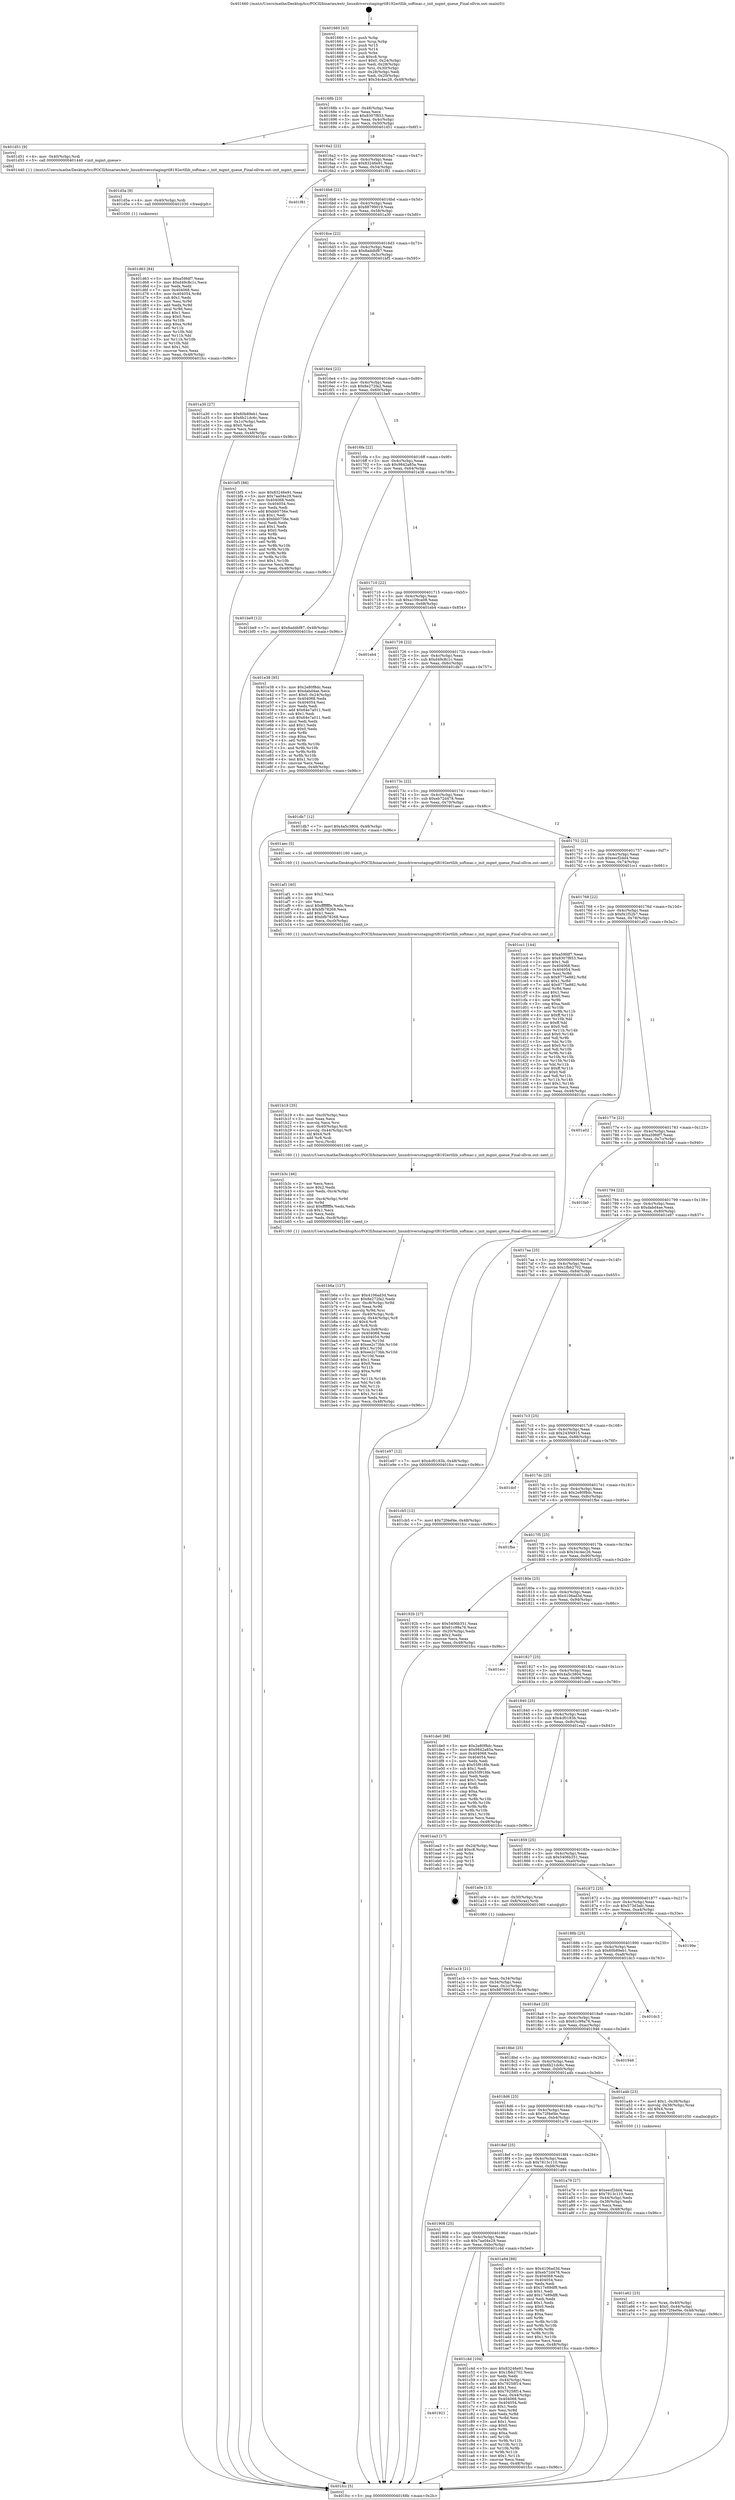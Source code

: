 digraph "0x401660" {
  label = "0x401660 (/mnt/c/Users/mathe/Desktop/tcc/POCII/binaries/extr_linuxdriversstagingrtl8192ertllib_softmac.c_init_mgmt_queue_Final-ollvm.out::main(0))"
  labelloc = "t"
  node[shape=record]

  Entry [label="",width=0.3,height=0.3,shape=circle,fillcolor=black,style=filled]
  "0x40168b" [label="{
     0x40168b [23]\l
     | [instrs]\l
     &nbsp;&nbsp;0x40168b \<+3\>: mov -0x48(%rbp),%eax\l
     &nbsp;&nbsp;0x40168e \<+2\>: mov %eax,%ecx\l
     &nbsp;&nbsp;0x401690 \<+6\>: sub $0x8307f853,%ecx\l
     &nbsp;&nbsp;0x401696 \<+3\>: mov %eax,-0x4c(%rbp)\l
     &nbsp;&nbsp;0x401699 \<+3\>: mov %ecx,-0x50(%rbp)\l
     &nbsp;&nbsp;0x40169c \<+6\>: je 0000000000401d51 \<main+0x6f1\>\l
  }"]
  "0x401d51" [label="{
     0x401d51 [9]\l
     | [instrs]\l
     &nbsp;&nbsp;0x401d51 \<+4\>: mov -0x40(%rbp),%rdi\l
     &nbsp;&nbsp;0x401d55 \<+5\>: call 0000000000401440 \<init_mgmt_queue\>\l
     | [calls]\l
     &nbsp;&nbsp;0x401440 \{1\} (/mnt/c/Users/mathe/Desktop/tcc/POCII/binaries/extr_linuxdriversstagingrtl8192ertllib_softmac.c_init_mgmt_queue_Final-ollvm.out::init_mgmt_queue)\l
  }"]
  "0x4016a2" [label="{
     0x4016a2 [22]\l
     | [instrs]\l
     &nbsp;&nbsp;0x4016a2 \<+5\>: jmp 00000000004016a7 \<main+0x47\>\l
     &nbsp;&nbsp;0x4016a7 \<+3\>: mov -0x4c(%rbp),%eax\l
     &nbsp;&nbsp;0x4016aa \<+5\>: sub $0x83246e91,%eax\l
     &nbsp;&nbsp;0x4016af \<+3\>: mov %eax,-0x54(%rbp)\l
     &nbsp;&nbsp;0x4016b2 \<+6\>: je 0000000000401f81 \<main+0x921\>\l
  }"]
  Exit [label="",width=0.3,height=0.3,shape=circle,fillcolor=black,style=filled,peripheries=2]
  "0x401f81" [label="{
     0x401f81\l
  }", style=dashed]
  "0x4016b8" [label="{
     0x4016b8 [22]\l
     | [instrs]\l
     &nbsp;&nbsp;0x4016b8 \<+5\>: jmp 00000000004016bd \<main+0x5d\>\l
     &nbsp;&nbsp;0x4016bd \<+3\>: mov -0x4c(%rbp),%eax\l
     &nbsp;&nbsp;0x4016c0 \<+5\>: sub $0x88799019,%eax\l
     &nbsp;&nbsp;0x4016c5 \<+3\>: mov %eax,-0x58(%rbp)\l
     &nbsp;&nbsp;0x4016c8 \<+6\>: je 0000000000401a30 \<main+0x3d0\>\l
  }"]
  "0x401d63" [label="{
     0x401d63 [84]\l
     | [instrs]\l
     &nbsp;&nbsp;0x401d63 \<+5\>: mov $0xa59fdf7,%eax\l
     &nbsp;&nbsp;0x401d68 \<+5\>: mov $0xd49c8c1c,%ecx\l
     &nbsp;&nbsp;0x401d6d \<+2\>: xor %edx,%edx\l
     &nbsp;&nbsp;0x401d6f \<+7\>: mov 0x404068,%esi\l
     &nbsp;&nbsp;0x401d76 \<+8\>: mov 0x404054,%r8d\l
     &nbsp;&nbsp;0x401d7e \<+3\>: sub $0x1,%edx\l
     &nbsp;&nbsp;0x401d81 \<+3\>: mov %esi,%r9d\l
     &nbsp;&nbsp;0x401d84 \<+3\>: add %edx,%r9d\l
     &nbsp;&nbsp;0x401d87 \<+4\>: imul %r9d,%esi\l
     &nbsp;&nbsp;0x401d8b \<+3\>: and $0x1,%esi\l
     &nbsp;&nbsp;0x401d8e \<+3\>: cmp $0x0,%esi\l
     &nbsp;&nbsp;0x401d91 \<+4\>: sete %r10b\l
     &nbsp;&nbsp;0x401d95 \<+4\>: cmp $0xa,%r8d\l
     &nbsp;&nbsp;0x401d99 \<+4\>: setl %r11b\l
     &nbsp;&nbsp;0x401d9d \<+3\>: mov %r10b,%bl\l
     &nbsp;&nbsp;0x401da0 \<+3\>: and %r11b,%bl\l
     &nbsp;&nbsp;0x401da3 \<+3\>: xor %r11b,%r10b\l
     &nbsp;&nbsp;0x401da6 \<+3\>: or %r10b,%bl\l
     &nbsp;&nbsp;0x401da9 \<+3\>: test $0x1,%bl\l
     &nbsp;&nbsp;0x401dac \<+3\>: cmovne %ecx,%eax\l
     &nbsp;&nbsp;0x401daf \<+3\>: mov %eax,-0x48(%rbp)\l
     &nbsp;&nbsp;0x401db2 \<+5\>: jmp 0000000000401fcc \<main+0x96c\>\l
  }"]
  "0x401a30" [label="{
     0x401a30 [27]\l
     | [instrs]\l
     &nbsp;&nbsp;0x401a30 \<+5\>: mov $0x60b89eb1,%eax\l
     &nbsp;&nbsp;0x401a35 \<+5\>: mov $0x6b21dc6c,%ecx\l
     &nbsp;&nbsp;0x401a3a \<+3\>: mov -0x1c(%rbp),%edx\l
     &nbsp;&nbsp;0x401a3d \<+3\>: cmp $0x0,%edx\l
     &nbsp;&nbsp;0x401a40 \<+3\>: cmove %ecx,%eax\l
     &nbsp;&nbsp;0x401a43 \<+3\>: mov %eax,-0x48(%rbp)\l
     &nbsp;&nbsp;0x401a46 \<+5\>: jmp 0000000000401fcc \<main+0x96c\>\l
  }"]
  "0x4016ce" [label="{
     0x4016ce [22]\l
     | [instrs]\l
     &nbsp;&nbsp;0x4016ce \<+5\>: jmp 00000000004016d3 \<main+0x73\>\l
     &nbsp;&nbsp;0x4016d3 \<+3\>: mov -0x4c(%rbp),%eax\l
     &nbsp;&nbsp;0x4016d6 \<+5\>: sub $0x8addbf87,%eax\l
     &nbsp;&nbsp;0x4016db \<+3\>: mov %eax,-0x5c(%rbp)\l
     &nbsp;&nbsp;0x4016de \<+6\>: je 0000000000401bf5 \<main+0x595\>\l
  }"]
  "0x401d5a" [label="{
     0x401d5a [9]\l
     | [instrs]\l
     &nbsp;&nbsp;0x401d5a \<+4\>: mov -0x40(%rbp),%rdi\l
     &nbsp;&nbsp;0x401d5e \<+5\>: call 0000000000401030 \<free@plt\>\l
     | [calls]\l
     &nbsp;&nbsp;0x401030 \{1\} (unknown)\l
  }"]
  "0x401bf5" [label="{
     0x401bf5 [88]\l
     | [instrs]\l
     &nbsp;&nbsp;0x401bf5 \<+5\>: mov $0x83246e91,%eax\l
     &nbsp;&nbsp;0x401bfa \<+5\>: mov $0x7aa04e29,%ecx\l
     &nbsp;&nbsp;0x401bff \<+7\>: mov 0x404068,%edx\l
     &nbsp;&nbsp;0x401c06 \<+7\>: mov 0x404054,%esi\l
     &nbsp;&nbsp;0x401c0d \<+2\>: mov %edx,%edi\l
     &nbsp;&nbsp;0x401c0f \<+6\>: add $0xbb0756e,%edi\l
     &nbsp;&nbsp;0x401c15 \<+3\>: sub $0x1,%edi\l
     &nbsp;&nbsp;0x401c18 \<+6\>: sub $0xbb0756e,%edi\l
     &nbsp;&nbsp;0x401c1e \<+3\>: imul %edi,%edx\l
     &nbsp;&nbsp;0x401c21 \<+3\>: and $0x1,%edx\l
     &nbsp;&nbsp;0x401c24 \<+3\>: cmp $0x0,%edx\l
     &nbsp;&nbsp;0x401c27 \<+4\>: sete %r8b\l
     &nbsp;&nbsp;0x401c2b \<+3\>: cmp $0xa,%esi\l
     &nbsp;&nbsp;0x401c2e \<+4\>: setl %r9b\l
     &nbsp;&nbsp;0x401c32 \<+3\>: mov %r8b,%r10b\l
     &nbsp;&nbsp;0x401c35 \<+3\>: and %r9b,%r10b\l
     &nbsp;&nbsp;0x401c38 \<+3\>: xor %r9b,%r8b\l
     &nbsp;&nbsp;0x401c3b \<+3\>: or %r8b,%r10b\l
     &nbsp;&nbsp;0x401c3e \<+4\>: test $0x1,%r10b\l
     &nbsp;&nbsp;0x401c42 \<+3\>: cmovne %ecx,%eax\l
     &nbsp;&nbsp;0x401c45 \<+3\>: mov %eax,-0x48(%rbp)\l
     &nbsp;&nbsp;0x401c48 \<+5\>: jmp 0000000000401fcc \<main+0x96c\>\l
  }"]
  "0x4016e4" [label="{
     0x4016e4 [22]\l
     | [instrs]\l
     &nbsp;&nbsp;0x4016e4 \<+5\>: jmp 00000000004016e9 \<main+0x89\>\l
     &nbsp;&nbsp;0x4016e9 \<+3\>: mov -0x4c(%rbp),%eax\l
     &nbsp;&nbsp;0x4016ec \<+5\>: sub $0x8e272fa2,%eax\l
     &nbsp;&nbsp;0x4016f1 \<+3\>: mov %eax,-0x60(%rbp)\l
     &nbsp;&nbsp;0x4016f4 \<+6\>: je 0000000000401be9 \<main+0x589\>\l
  }"]
  "0x401921" [label="{
     0x401921\l
  }", style=dashed]
  "0x401be9" [label="{
     0x401be9 [12]\l
     | [instrs]\l
     &nbsp;&nbsp;0x401be9 \<+7\>: movl $0x8addbf87,-0x48(%rbp)\l
     &nbsp;&nbsp;0x401bf0 \<+5\>: jmp 0000000000401fcc \<main+0x96c\>\l
  }"]
  "0x4016fa" [label="{
     0x4016fa [22]\l
     | [instrs]\l
     &nbsp;&nbsp;0x4016fa \<+5\>: jmp 00000000004016ff \<main+0x9f\>\l
     &nbsp;&nbsp;0x4016ff \<+3\>: mov -0x4c(%rbp),%eax\l
     &nbsp;&nbsp;0x401702 \<+5\>: sub $0x9842a85a,%eax\l
     &nbsp;&nbsp;0x401707 \<+3\>: mov %eax,-0x64(%rbp)\l
     &nbsp;&nbsp;0x40170a \<+6\>: je 0000000000401e38 \<main+0x7d8\>\l
  }"]
  "0x401c4d" [label="{
     0x401c4d [104]\l
     | [instrs]\l
     &nbsp;&nbsp;0x401c4d \<+5\>: mov $0x83246e91,%eax\l
     &nbsp;&nbsp;0x401c52 \<+5\>: mov $0x1fbb2702,%ecx\l
     &nbsp;&nbsp;0x401c57 \<+2\>: xor %edx,%edx\l
     &nbsp;&nbsp;0x401c59 \<+3\>: mov -0x44(%rbp),%esi\l
     &nbsp;&nbsp;0x401c5c \<+6\>: add $0x79258f14,%esi\l
     &nbsp;&nbsp;0x401c62 \<+3\>: add $0x1,%esi\l
     &nbsp;&nbsp;0x401c65 \<+6\>: sub $0x79258f14,%esi\l
     &nbsp;&nbsp;0x401c6b \<+3\>: mov %esi,-0x44(%rbp)\l
     &nbsp;&nbsp;0x401c6e \<+7\>: mov 0x404068,%esi\l
     &nbsp;&nbsp;0x401c75 \<+7\>: mov 0x404054,%edi\l
     &nbsp;&nbsp;0x401c7c \<+3\>: sub $0x1,%edx\l
     &nbsp;&nbsp;0x401c7f \<+3\>: mov %esi,%r8d\l
     &nbsp;&nbsp;0x401c82 \<+3\>: add %edx,%r8d\l
     &nbsp;&nbsp;0x401c85 \<+4\>: imul %r8d,%esi\l
     &nbsp;&nbsp;0x401c89 \<+3\>: and $0x1,%esi\l
     &nbsp;&nbsp;0x401c8c \<+3\>: cmp $0x0,%esi\l
     &nbsp;&nbsp;0x401c8f \<+4\>: sete %r9b\l
     &nbsp;&nbsp;0x401c93 \<+3\>: cmp $0xa,%edi\l
     &nbsp;&nbsp;0x401c96 \<+4\>: setl %r10b\l
     &nbsp;&nbsp;0x401c9a \<+3\>: mov %r9b,%r11b\l
     &nbsp;&nbsp;0x401c9d \<+3\>: and %r10b,%r11b\l
     &nbsp;&nbsp;0x401ca0 \<+3\>: xor %r10b,%r9b\l
     &nbsp;&nbsp;0x401ca3 \<+3\>: or %r9b,%r11b\l
     &nbsp;&nbsp;0x401ca6 \<+4\>: test $0x1,%r11b\l
     &nbsp;&nbsp;0x401caa \<+3\>: cmovne %ecx,%eax\l
     &nbsp;&nbsp;0x401cad \<+3\>: mov %eax,-0x48(%rbp)\l
     &nbsp;&nbsp;0x401cb0 \<+5\>: jmp 0000000000401fcc \<main+0x96c\>\l
  }"]
  "0x401e38" [label="{
     0x401e38 [95]\l
     | [instrs]\l
     &nbsp;&nbsp;0x401e38 \<+5\>: mov $0x2e80f8dc,%eax\l
     &nbsp;&nbsp;0x401e3d \<+5\>: mov $0xdabd4ae,%ecx\l
     &nbsp;&nbsp;0x401e42 \<+7\>: movl $0x0,-0x24(%rbp)\l
     &nbsp;&nbsp;0x401e49 \<+7\>: mov 0x404068,%edx\l
     &nbsp;&nbsp;0x401e50 \<+7\>: mov 0x404054,%esi\l
     &nbsp;&nbsp;0x401e57 \<+2\>: mov %edx,%edi\l
     &nbsp;&nbsp;0x401e59 \<+6\>: add $0x64e7a011,%edi\l
     &nbsp;&nbsp;0x401e5f \<+3\>: sub $0x1,%edi\l
     &nbsp;&nbsp;0x401e62 \<+6\>: sub $0x64e7a011,%edi\l
     &nbsp;&nbsp;0x401e68 \<+3\>: imul %edi,%edx\l
     &nbsp;&nbsp;0x401e6b \<+3\>: and $0x1,%edx\l
     &nbsp;&nbsp;0x401e6e \<+3\>: cmp $0x0,%edx\l
     &nbsp;&nbsp;0x401e71 \<+4\>: sete %r8b\l
     &nbsp;&nbsp;0x401e75 \<+3\>: cmp $0xa,%esi\l
     &nbsp;&nbsp;0x401e78 \<+4\>: setl %r9b\l
     &nbsp;&nbsp;0x401e7c \<+3\>: mov %r8b,%r10b\l
     &nbsp;&nbsp;0x401e7f \<+3\>: and %r9b,%r10b\l
     &nbsp;&nbsp;0x401e82 \<+3\>: xor %r9b,%r8b\l
     &nbsp;&nbsp;0x401e85 \<+3\>: or %r8b,%r10b\l
     &nbsp;&nbsp;0x401e88 \<+4\>: test $0x1,%r10b\l
     &nbsp;&nbsp;0x401e8c \<+3\>: cmovne %ecx,%eax\l
     &nbsp;&nbsp;0x401e8f \<+3\>: mov %eax,-0x48(%rbp)\l
     &nbsp;&nbsp;0x401e92 \<+5\>: jmp 0000000000401fcc \<main+0x96c\>\l
  }"]
  "0x401710" [label="{
     0x401710 [22]\l
     | [instrs]\l
     &nbsp;&nbsp;0x401710 \<+5\>: jmp 0000000000401715 \<main+0xb5\>\l
     &nbsp;&nbsp;0x401715 \<+3\>: mov -0x4c(%rbp),%eax\l
     &nbsp;&nbsp;0x401718 \<+5\>: sub $0xa109ca08,%eax\l
     &nbsp;&nbsp;0x40171d \<+3\>: mov %eax,-0x68(%rbp)\l
     &nbsp;&nbsp;0x401720 \<+6\>: je 0000000000401eb4 \<main+0x854\>\l
  }"]
  "0x401b6a" [label="{
     0x401b6a [127]\l
     | [instrs]\l
     &nbsp;&nbsp;0x401b6a \<+5\>: mov $0x4106ad3d,%ecx\l
     &nbsp;&nbsp;0x401b6f \<+5\>: mov $0x8e272fa2,%edx\l
     &nbsp;&nbsp;0x401b74 \<+7\>: mov -0xc8(%rbp),%r9d\l
     &nbsp;&nbsp;0x401b7b \<+4\>: imul %eax,%r9d\l
     &nbsp;&nbsp;0x401b7f \<+3\>: movslq %r9d,%rsi\l
     &nbsp;&nbsp;0x401b82 \<+4\>: mov -0x40(%rbp),%rdi\l
     &nbsp;&nbsp;0x401b86 \<+4\>: movslq -0x44(%rbp),%r8\l
     &nbsp;&nbsp;0x401b8a \<+4\>: shl $0x4,%r8\l
     &nbsp;&nbsp;0x401b8e \<+3\>: add %r8,%rdi\l
     &nbsp;&nbsp;0x401b91 \<+4\>: mov %rsi,0x8(%rdi)\l
     &nbsp;&nbsp;0x401b95 \<+7\>: mov 0x404068,%eax\l
     &nbsp;&nbsp;0x401b9c \<+8\>: mov 0x404054,%r9d\l
     &nbsp;&nbsp;0x401ba4 \<+3\>: mov %eax,%r10d\l
     &nbsp;&nbsp;0x401ba7 \<+7\>: add $0xee2c73bb,%r10d\l
     &nbsp;&nbsp;0x401bae \<+4\>: sub $0x1,%r10d\l
     &nbsp;&nbsp;0x401bb2 \<+7\>: sub $0xee2c73bb,%r10d\l
     &nbsp;&nbsp;0x401bb9 \<+4\>: imul %r10d,%eax\l
     &nbsp;&nbsp;0x401bbd \<+3\>: and $0x1,%eax\l
     &nbsp;&nbsp;0x401bc0 \<+3\>: cmp $0x0,%eax\l
     &nbsp;&nbsp;0x401bc3 \<+4\>: sete %r11b\l
     &nbsp;&nbsp;0x401bc7 \<+4\>: cmp $0xa,%r9d\l
     &nbsp;&nbsp;0x401bcb \<+3\>: setl %bl\l
     &nbsp;&nbsp;0x401bce \<+3\>: mov %r11b,%r14b\l
     &nbsp;&nbsp;0x401bd1 \<+3\>: and %bl,%r14b\l
     &nbsp;&nbsp;0x401bd4 \<+3\>: xor %bl,%r11b\l
     &nbsp;&nbsp;0x401bd7 \<+3\>: or %r11b,%r14b\l
     &nbsp;&nbsp;0x401bda \<+4\>: test $0x1,%r14b\l
     &nbsp;&nbsp;0x401bde \<+3\>: cmovne %edx,%ecx\l
     &nbsp;&nbsp;0x401be1 \<+3\>: mov %ecx,-0x48(%rbp)\l
     &nbsp;&nbsp;0x401be4 \<+5\>: jmp 0000000000401fcc \<main+0x96c\>\l
  }"]
  "0x401eb4" [label="{
     0x401eb4\l
  }", style=dashed]
  "0x401726" [label="{
     0x401726 [22]\l
     | [instrs]\l
     &nbsp;&nbsp;0x401726 \<+5\>: jmp 000000000040172b \<main+0xcb\>\l
     &nbsp;&nbsp;0x40172b \<+3\>: mov -0x4c(%rbp),%eax\l
     &nbsp;&nbsp;0x40172e \<+5\>: sub $0xd49c8c1c,%eax\l
     &nbsp;&nbsp;0x401733 \<+3\>: mov %eax,-0x6c(%rbp)\l
     &nbsp;&nbsp;0x401736 \<+6\>: je 0000000000401db7 \<main+0x757\>\l
  }"]
  "0x401b3c" [label="{
     0x401b3c [46]\l
     | [instrs]\l
     &nbsp;&nbsp;0x401b3c \<+2\>: xor %ecx,%ecx\l
     &nbsp;&nbsp;0x401b3e \<+5\>: mov $0x2,%edx\l
     &nbsp;&nbsp;0x401b43 \<+6\>: mov %edx,-0xc4(%rbp)\l
     &nbsp;&nbsp;0x401b49 \<+1\>: cltd\l
     &nbsp;&nbsp;0x401b4a \<+7\>: mov -0xc4(%rbp),%r9d\l
     &nbsp;&nbsp;0x401b51 \<+3\>: idiv %r9d\l
     &nbsp;&nbsp;0x401b54 \<+6\>: imul $0xfffffffe,%edx,%edx\l
     &nbsp;&nbsp;0x401b5a \<+3\>: sub $0x1,%ecx\l
     &nbsp;&nbsp;0x401b5d \<+2\>: sub %ecx,%edx\l
     &nbsp;&nbsp;0x401b5f \<+6\>: mov %edx,-0xc8(%rbp)\l
     &nbsp;&nbsp;0x401b65 \<+5\>: call 0000000000401160 \<next_i\>\l
     | [calls]\l
     &nbsp;&nbsp;0x401160 \{1\} (/mnt/c/Users/mathe/Desktop/tcc/POCII/binaries/extr_linuxdriversstagingrtl8192ertllib_softmac.c_init_mgmt_queue_Final-ollvm.out::next_i)\l
  }"]
  "0x401db7" [label="{
     0x401db7 [12]\l
     | [instrs]\l
     &nbsp;&nbsp;0x401db7 \<+7\>: movl $0x4a5c3804,-0x48(%rbp)\l
     &nbsp;&nbsp;0x401dbe \<+5\>: jmp 0000000000401fcc \<main+0x96c\>\l
  }"]
  "0x40173c" [label="{
     0x40173c [22]\l
     | [instrs]\l
     &nbsp;&nbsp;0x40173c \<+5\>: jmp 0000000000401741 \<main+0xe1\>\l
     &nbsp;&nbsp;0x401741 \<+3\>: mov -0x4c(%rbp),%eax\l
     &nbsp;&nbsp;0x401744 \<+5\>: sub $0xeb72d478,%eax\l
     &nbsp;&nbsp;0x401749 \<+3\>: mov %eax,-0x70(%rbp)\l
     &nbsp;&nbsp;0x40174c \<+6\>: je 0000000000401aec \<main+0x48c\>\l
  }"]
  "0x401b19" [label="{
     0x401b19 [35]\l
     | [instrs]\l
     &nbsp;&nbsp;0x401b19 \<+6\>: mov -0xc0(%rbp),%ecx\l
     &nbsp;&nbsp;0x401b1f \<+3\>: imul %eax,%ecx\l
     &nbsp;&nbsp;0x401b22 \<+3\>: movslq %ecx,%rsi\l
     &nbsp;&nbsp;0x401b25 \<+4\>: mov -0x40(%rbp),%rdi\l
     &nbsp;&nbsp;0x401b29 \<+4\>: movslq -0x44(%rbp),%r8\l
     &nbsp;&nbsp;0x401b2d \<+4\>: shl $0x4,%r8\l
     &nbsp;&nbsp;0x401b31 \<+3\>: add %r8,%rdi\l
     &nbsp;&nbsp;0x401b34 \<+3\>: mov %rsi,(%rdi)\l
     &nbsp;&nbsp;0x401b37 \<+5\>: call 0000000000401160 \<next_i\>\l
     | [calls]\l
     &nbsp;&nbsp;0x401160 \{1\} (/mnt/c/Users/mathe/Desktop/tcc/POCII/binaries/extr_linuxdriversstagingrtl8192ertllib_softmac.c_init_mgmt_queue_Final-ollvm.out::next_i)\l
  }"]
  "0x401aec" [label="{
     0x401aec [5]\l
     | [instrs]\l
     &nbsp;&nbsp;0x401aec \<+5\>: call 0000000000401160 \<next_i\>\l
     | [calls]\l
     &nbsp;&nbsp;0x401160 \{1\} (/mnt/c/Users/mathe/Desktop/tcc/POCII/binaries/extr_linuxdriversstagingrtl8192ertllib_softmac.c_init_mgmt_queue_Final-ollvm.out::next_i)\l
  }"]
  "0x401752" [label="{
     0x401752 [22]\l
     | [instrs]\l
     &nbsp;&nbsp;0x401752 \<+5\>: jmp 0000000000401757 \<main+0xf7\>\l
     &nbsp;&nbsp;0x401757 \<+3\>: mov -0x4c(%rbp),%eax\l
     &nbsp;&nbsp;0x40175a \<+5\>: sub $0xeecf2dd4,%eax\l
     &nbsp;&nbsp;0x40175f \<+3\>: mov %eax,-0x74(%rbp)\l
     &nbsp;&nbsp;0x401762 \<+6\>: je 0000000000401cc1 \<main+0x661\>\l
  }"]
  "0x401af1" [label="{
     0x401af1 [40]\l
     | [instrs]\l
     &nbsp;&nbsp;0x401af1 \<+5\>: mov $0x2,%ecx\l
     &nbsp;&nbsp;0x401af6 \<+1\>: cltd\l
     &nbsp;&nbsp;0x401af7 \<+2\>: idiv %ecx\l
     &nbsp;&nbsp;0x401af9 \<+6\>: imul $0xfffffffe,%edx,%ecx\l
     &nbsp;&nbsp;0x401aff \<+6\>: sub $0xbfb78268,%ecx\l
     &nbsp;&nbsp;0x401b05 \<+3\>: add $0x1,%ecx\l
     &nbsp;&nbsp;0x401b08 \<+6\>: add $0xbfb78268,%ecx\l
     &nbsp;&nbsp;0x401b0e \<+6\>: mov %ecx,-0xc0(%rbp)\l
     &nbsp;&nbsp;0x401b14 \<+5\>: call 0000000000401160 \<next_i\>\l
     | [calls]\l
     &nbsp;&nbsp;0x401160 \{1\} (/mnt/c/Users/mathe/Desktop/tcc/POCII/binaries/extr_linuxdriversstagingrtl8192ertllib_softmac.c_init_mgmt_queue_Final-ollvm.out::next_i)\l
  }"]
  "0x401cc1" [label="{
     0x401cc1 [144]\l
     | [instrs]\l
     &nbsp;&nbsp;0x401cc1 \<+5\>: mov $0xa59fdf7,%eax\l
     &nbsp;&nbsp;0x401cc6 \<+5\>: mov $0x8307f853,%ecx\l
     &nbsp;&nbsp;0x401ccb \<+2\>: mov $0x1,%dl\l
     &nbsp;&nbsp;0x401ccd \<+7\>: mov 0x404068,%esi\l
     &nbsp;&nbsp;0x401cd4 \<+7\>: mov 0x404054,%edi\l
     &nbsp;&nbsp;0x401cdb \<+3\>: mov %esi,%r8d\l
     &nbsp;&nbsp;0x401cde \<+7\>: sub $0x8775e882,%r8d\l
     &nbsp;&nbsp;0x401ce5 \<+4\>: sub $0x1,%r8d\l
     &nbsp;&nbsp;0x401ce9 \<+7\>: add $0x8775e882,%r8d\l
     &nbsp;&nbsp;0x401cf0 \<+4\>: imul %r8d,%esi\l
     &nbsp;&nbsp;0x401cf4 \<+3\>: and $0x1,%esi\l
     &nbsp;&nbsp;0x401cf7 \<+3\>: cmp $0x0,%esi\l
     &nbsp;&nbsp;0x401cfa \<+4\>: sete %r9b\l
     &nbsp;&nbsp;0x401cfe \<+3\>: cmp $0xa,%edi\l
     &nbsp;&nbsp;0x401d01 \<+4\>: setl %r10b\l
     &nbsp;&nbsp;0x401d05 \<+3\>: mov %r9b,%r11b\l
     &nbsp;&nbsp;0x401d08 \<+4\>: xor $0xff,%r11b\l
     &nbsp;&nbsp;0x401d0c \<+3\>: mov %r10b,%bl\l
     &nbsp;&nbsp;0x401d0f \<+3\>: xor $0xff,%bl\l
     &nbsp;&nbsp;0x401d12 \<+3\>: xor $0x0,%dl\l
     &nbsp;&nbsp;0x401d15 \<+3\>: mov %r11b,%r14b\l
     &nbsp;&nbsp;0x401d18 \<+4\>: and $0x0,%r14b\l
     &nbsp;&nbsp;0x401d1c \<+3\>: and %dl,%r9b\l
     &nbsp;&nbsp;0x401d1f \<+3\>: mov %bl,%r15b\l
     &nbsp;&nbsp;0x401d22 \<+4\>: and $0x0,%r15b\l
     &nbsp;&nbsp;0x401d26 \<+3\>: and %dl,%r10b\l
     &nbsp;&nbsp;0x401d29 \<+3\>: or %r9b,%r14b\l
     &nbsp;&nbsp;0x401d2c \<+3\>: or %r10b,%r15b\l
     &nbsp;&nbsp;0x401d2f \<+3\>: xor %r15b,%r14b\l
     &nbsp;&nbsp;0x401d32 \<+3\>: or %bl,%r11b\l
     &nbsp;&nbsp;0x401d35 \<+4\>: xor $0xff,%r11b\l
     &nbsp;&nbsp;0x401d39 \<+3\>: or $0x0,%dl\l
     &nbsp;&nbsp;0x401d3c \<+3\>: and %dl,%r11b\l
     &nbsp;&nbsp;0x401d3f \<+3\>: or %r11b,%r14b\l
     &nbsp;&nbsp;0x401d42 \<+4\>: test $0x1,%r14b\l
     &nbsp;&nbsp;0x401d46 \<+3\>: cmovne %ecx,%eax\l
     &nbsp;&nbsp;0x401d49 \<+3\>: mov %eax,-0x48(%rbp)\l
     &nbsp;&nbsp;0x401d4c \<+5\>: jmp 0000000000401fcc \<main+0x96c\>\l
  }"]
  "0x401768" [label="{
     0x401768 [22]\l
     | [instrs]\l
     &nbsp;&nbsp;0x401768 \<+5\>: jmp 000000000040176d \<main+0x10d\>\l
     &nbsp;&nbsp;0x40176d \<+3\>: mov -0x4c(%rbp),%eax\l
     &nbsp;&nbsp;0x401770 \<+5\>: sub $0xf41f52b7,%eax\l
     &nbsp;&nbsp;0x401775 \<+3\>: mov %eax,-0x78(%rbp)\l
     &nbsp;&nbsp;0x401778 \<+6\>: je 0000000000401a02 \<main+0x3a2\>\l
  }"]
  "0x401908" [label="{
     0x401908 [25]\l
     | [instrs]\l
     &nbsp;&nbsp;0x401908 \<+5\>: jmp 000000000040190d \<main+0x2ad\>\l
     &nbsp;&nbsp;0x40190d \<+3\>: mov -0x4c(%rbp),%eax\l
     &nbsp;&nbsp;0x401910 \<+5\>: sub $0x7aa04e29,%eax\l
     &nbsp;&nbsp;0x401915 \<+6\>: mov %eax,-0xbc(%rbp)\l
     &nbsp;&nbsp;0x40191b \<+6\>: je 0000000000401c4d \<main+0x5ed\>\l
  }"]
  "0x401a02" [label="{
     0x401a02\l
  }", style=dashed]
  "0x40177e" [label="{
     0x40177e [22]\l
     | [instrs]\l
     &nbsp;&nbsp;0x40177e \<+5\>: jmp 0000000000401783 \<main+0x123\>\l
     &nbsp;&nbsp;0x401783 \<+3\>: mov -0x4c(%rbp),%eax\l
     &nbsp;&nbsp;0x401786 \<+5\>: sub $0xa59fdf7,%eax\l
     &nbsp;&nbsp;0x40178b \<+3\>: mov %eax,-0x7c(%rbp)\l
     &nbsp;&nbsp;0x40178e \<+6\>: je 0000000000401fa0 \<main+0x940\>\l
  }"]
  "0x401a94" [label="{
     0x401a94 [88]\l
     | [instrs]\l
     &nbsp;&nbsp;0x401a94 \<+5\>: mov $0x4106ad3d,%eax\l
     &nbsp;&nbsp;0x401a99 \<+5\>: mov $0xeb72d478,%ecx\l
     &nbsp;&nbsp;0x401a9e \<+7\>: mov 0x404068,%edx\l
     &nbsp;&nbsp;0x401aa5 \<+7\>: mov 0x404054,%esi\l
     &nbsp;&nbsp;0x401aac \<+2\>: mov %edx,%edi\l
     &nbsp;&nbsp;0x401aae \<+6\>: sub $0x17e89df8,%edi\l
     &nbsp;&nbsp;0x401ab4 \<+3\>: sub $0x1,%edi\l
     &nbsp;&nbsp;0x401ab7 \<+6\>: add $0x17e89df8,%edi\l
     &nbsp;&nbsp;0x401abd \<+3\>: imul %edi,%edx\l
     &nbsp;&nbsp;0x401ac0 \<+3\>: and $0x1,%edx\l
     &nbsp;&nbsp;0x401ac3 \<+3\>: cmp $0x0,%edx\l
     &nbsp;&nbsp;0x401ac6 \<+4\>: sete %r8b\l
     &nbsp;&nbsp;0x401aca \<+3\>: cmp $0xa,%esi\l
     &nbsp;&nbsp;0x401acd \<+4\>: setl %r9b\l
     &nbsp;&nbsp;0x401ad1 \<+3\>: mov %r8b,%r10b\l
     &nbsp;&nbsp;0x401ad4 \<+3\>: and %r9b,%r10b\l
     &nbsp;&nbsp;0x401ad7 \<+3\>: xor %r9b,%r8b\l
     &nbsp;&nbsp;0x401ada \<+3\>: or %r8b,%r10b\l
     &nbsp;&nbsp;0x401add \<+4\>: test $0x1,%r10b\l
     &nbsp;&nbsp;0x401ae1 \<+3\>: cmovne %ecx,%eax\l
     &nbsp;&nbsp;0x401ae4 \<+3\>: mov %eax,-0x48(%rbp)\l
     &nbsp;&nbsp;0x401ae7 \<+5\>: jmp 0000000000401fcc \<main+0x96c\>\l
  }"]
  "0x401fa0" [label="{
     0x401fa0\l
  }", style=dashed]
  "0x401794" [label="{
     0x401794 [22]\l
     | [instrs]\l
     &nbsp;&nbsp;0x401794 \<+5\>: jmp 0000000000401799 \<main+0x139\>\l
     &nbsp;&nbsp;0x401799 \<+3\>: mov -0x4c(%rbp),%eax\l
     &nbsp;&nbsp;0x40179c \<+5\>: sub $0xdabd4ae,%eax\l
     &nbsp;&nbsp;0x4017a1 \<+3\>: mov %eax,-0x80(%rbp)\l
     &nbsp;&nbsp;0x4017a4 \<+6\>: je 0000000000401e97 \<main+0x837\>\l
  }"]
  "0x4018ef" [label="{
     0x4018ef [25]\l
     | [instrs]\l
     &nbsp;&nbsp;0x4018ef \<+5\>: jmp 00000000004018f4 \<main+0x294\>\l
     &nbsp;&nbsp;0x4018f4 \<+3\>: mov -0x4c(%rbp),%eax\l
     &nbsp;&nbsp;0x4018f7 \<+5\>: sub $0x7813c110,%eax\l
     &nbsp;&nbsp;0x4018fc \<+6\>: mov %eax,-0xb8(%rbp)\l
     &nbsp;&nbsp;0x401902 \<+6\>: je 0000000000401a94 \<main+0x434\>\l
  }"]
  "0x401e97" [label="{
     0x401e97 [12]\l
     | [instrs]\l
     &nbsp;&nbsp;0x401e97 \<+7\>: movl $0x4cf0183b,-0x48(%rbp)\l
     &nbsp;&nbsp;0x401e9e \<+5\>: jmp 0000000000401fcc \<main+0x96c\>\l
  }"]
  "0x4017aa" [label="{
     0x4017aa [25]\l
     | [instrs]\l
     &nbsp;&nbsp;0x4017aa \<+5\>: jmp 00000000004017af \<main+0x14f\>\l
     &nbsp;&nbsp;0x4017af \<+3\>: mov -0x4c(%rbp),%eax\l
     &nbsp;&nbsp;0x4017b2 \<+5\>: sub $0x1fbb2702,%eax\l
     &nbsp;&nbsp;0x4017b7 \<+6\>: mov %eax,-0x84(%rbp)\l
     &nbsp;&nbsp;0x4017bd \<+6\>: je 0000000000401cb5 \<main+0x655\>\l
  }"]
  "0x401a79" [label="{
     0x401a79 [27]\l
     | [instrs]\l
     &nbsp;&nbsp;0x401a79 \<+5\>: mov $0xeecf2dd4,%eax\l
     &nbsp;&nbsp;0x401a7e \<+5\>: mov $0x7813c110,%ecx\l
     &nbsp;&nbsp;0x401a83 \<+3\>: mov -0x44(%rbp),%edx\l
     &nbsp;&nbsp;0x401a86 \<+3\>: cmp -0x38(%rbp),%edx\l
     &nbsp;&nbsp;0x401a89 \<+3\>: cmovl %ecx,%eax\l
     &nbsp;&nbsp;0x401a8c \<+3\>: mov %eax,-0x48(%rbp)\l
     &nbsp;&nbsp;0x401a8f \<+5\>: jmp 0000000000401fcc \<main+0x96c\>\l
  }"]
  "0x401cb5" [label="{
     0x401cb5 [12]\l
     | [instrs]\l
     &nbsp;&nbsp;0x401cb5 \<+7\>: movl $0x72f4ef4e,-0x48(%rbp)\l
     &nbsp;&nbsp;0x401cbc \<+5\>: jmp 0000000000401fcc \<main+0x96c\>\l
  }"]
  "0x4017c3" [label="{
     0x4017c3 [25]\l
     | [instrs]\l
     &nbsp;&nbsp;0x4017c3 \<+5\>: jmp 00000000004017c8 \<main+0x168\>\l
     &nbsp;&nbsp;0x4017c8 \<+3\>: mov -0x4c(%rbp),%eax\l
     &nbsp;&nbsp;0x4017cb \<+5\>: sub $0x243f4915,%eax\l
     &nbsp;&nbsp;0x4017d0 \<+6\>: mov %eax,-0x88(%rbp)\l
     &nbsp;&nbsp;0x4017d6 \<+6\>: je 0000000000401dcf \<main+0x76f\>\l
  }"]
  "0x401a62" [label="{
     0x401a62 [23]\l
     | [instrs]\l
     &nbsp;&nbsp;0x401a62 \<+4\>: mov %rax,-0x40(%rbp)\l
     &nbsp;&nbsp;0x401a66 \<+7\>: movl $0x0,-0x44(%rbp)\l
     &nbsp;&nbsp;0x401a6d \<+7\>: movl $0x72f4ef4e,-0x48(%rbp)\l
     &nbsp;&nbsp;0x401a74 \<+5\>: jmp 0000000000401fcc \<main+0x96c\>\l
  }"]
  "0x401dcf" [label="{
     0x401dcf\l
  }", style=dashed]
  "0x4017dc" [label="{
     0x4017dc [25]\l
     | [instrs]\l
     &nbsp;&nbsp;0x4017dc \<+5\>: jmp 00000000004017e1 \<main+0x181\>\l
     &nbsp;&nbsp;0x4017e1 \<+3\>: mov -0x4c(%rbp),%eax\l
     &nbsp;&nbsp;0x4017e4 \<+5\>: sub $0x2e80f8dc,%eax\l
     &nbsp;&nbsp;0x4017e9 \<+6\>: mov %eax,-0x8c(%rbp)\l
     &nbsp;&nbsp;0x4017ef \<+6\>: je 0000000000401fbe \<main+0x95e\>\l
  }"]
  "0x4018d6" [label="{
     0x4018d6 [25]\l
     | [instrs]\l
     &nbsp;&nbsp;0x4018d6 \<+5\>: jmp 00000000004018db \<main+0x27b\>\l
     &nbsp;&nbsp;0x4018db \<+3\>: mov -0x4c(%rbp),%eax\l
     &nbsp;&nbsp;0x4018de \<+5\>: sub $0x72f4ef4e,%eax\l
     &nbsp;&nbsp;0x4018e3 \<+6\>: mov %eax,-0xb4(%rbp)\l
     &nbsp;&nbsp;0x4018e9 \<+6\>: je 0000000000401a79 \<main+0x419\>\l
  }"]
  "0x401fbe" [label="{
     0x401fbe\l
  }", style=dashed]
  "0x4017f5" [label="{
     0x4017f5 [25]\l
     | [instrs]\l
     &nbsp;&nbsp;0x4017f5 \<+5\>: jmp 00000000004017fa \<main+0x19a\>\l
     &nbsp;&nbsp;0x4017fa \<+3\>: mov -0x4c(%rbp),%eax\l
     &nbsp;&nbsp;0x4017fd \<+5\>: sub $0x34c4ec26,%eax\l
     &nbsp;&nbsp;0x401802 \<+6\>: mov %eax,-0x90(%rbp)\l
     &nbsp;&nbsp;0x401808 \<+6\>: je 000000000040192b \<main+0x2cb\>\l
  }"]
  "0x401a4b" [label="{
     0x401a4b [23]\l
     | [instrs]\l
     &nbsp;&nbsp;0x401a4b \<+7\>: movl $0x1,-0x38(%rbp)\l
     &nbsp;&nbsp;0x401a52 \<+4\>: movslq -0x38(%rbp),%rax\l
     &nbsp;&nbsp;0x401a56 \<+4\>: shl $0x4,%rax\l
     &nbsp;&nbsp;0x401a5a \<+3\>: mov %rax,%rdi\l
     &nbsp;&nbsp;0x401a5d \<+5\>: call 0000000000401050 \<malloc@plt\>\l
     | [calls]\l
     &nbsp;&nbsp;0x401050 \{1\} (unknown)\l
  }"]
  "0x40192b" [label="{
     0x40192b [27]\l
     | [instrs]\l
     &nbsp;&nbsp;0x40192b \<+5\>: mov $0x5406b351,%eax\l
     &nbsp;&nbsp;0x401930 \<+5\>: mov $0x61c99a76,%ecx\l
     &nbsp;&nbsp;0x401935 \<+3\>: mov -0x20(%rbp),%edx\l
     &nbsp;&nbsp;0x401938 \<+3\>: cmp $0x2,%edx\l
     &nbsp;&nbsp;0x40193b \<+3\>: cmovne %ecx,%eax\l
     &nbsp;&nbsp;0x40193e \<+3\>: mov %eax,-0x48(%rbp)\l
     &nbsp;&nbsp;0x401941 \<+5\>: jmp 0000000000401fcc \<main+0x96c\>\l
  }"]
  "0x40180e" [label="{
     0x40180e [25]\l
     | [instrs]\l
     &nbsp;&nbsp;0x40180e \<+5\>: jmp 0000000000401813 \<main+0x1b3\>\l
     &nbsp;&nbsp;0x401813 \<+3\>: mov -0x4c(%rbp),%eax\l
     &nbsp;&nbsp;0x401816 \<+5\>: sub $0x4106ad3d,%eax\l
     &nbsp;&nbsp;0x40181b \<+6\>: mov %eax,-0x94(%rbp)\l
     &nbsp;&nbsp;0x401821 \<+6\>: je 0000000000401ecc \<main+0x86c\>\l
  }"]
  "0x401fcc" [label="{
     0x401fcc [5]\l
     | [instrs]\l
     &nbsp;&nbsp;0x401fcc \<+5\>: jmp 000000000040168b \<main+0x2b\>\l
  }"]
  "0x401660" [label="{
     0x401660 [43]\l
     | [instrs]\l
     &nbsp;&nbsp;0x401660 \<+1\>: push %rbp\l
     &nbsp;&nbsp;0x401661 \<+3\>: mov %rsp,%rbp\l
     &nbsp;&nbsp;0x401664 \<+2\>: push %r15\l
     &nbsp;&nbsp;0x401666 \<+2\>: push %r14\l
     &nbsp;&nbsp;0x401668 \<+1\>: push %rbx\l
     &nbsp;&nbsp;0x401669 \<+7\>: sub $0xc8,%rsp\l
     &nbsp;&nbsp;0x401670 \<+7\>: movl $0x0,-0x24(%rbp)\l
     &nbsp;&nbsp;0x401677 \<+3\>: mov %edi,-0x28(%rbp)\l
     &nbsp;&nbsp;0x40167a \<+4\>: mov %rsi,-0x30(%rbp)\l
     &nbsp;&nbsp;0x40167e \<+3\>: mov -0x28(%rbp),%edi\l
     &nbsp;&nbsp;0x401681 \<+3\>: mov %edi,-0x20(%rbp)\l
     &nbsp;&nbsp;0x401684 \<+7\>: movl $0x34c4ec26,-0x48(%rbp)\l
  }"]
  "0x4018bd" [label="{
     0x4018bd [25]\l
     | [instrs]\l
     &nbsp;&nbsp;0x4018bd \<+5\>: jmp 00000000004018c2 \<main+0x262\>\l
     &nbsp;&nbsp;0x4018c2 \<+3\>: mov -0x4c(%rbp),%eax\l
     &nbsp;&nbsp;0x4018c5 \<+5\>: sub $0x6b21dc6c,%eax\l
     &nbsp;&nbsp;0x4018ca \<+6\>: mov %eax,-0xb0(%rbp)\l
     &nbsp;&nbsp;0x4018d0 \<+6\>: je 0000000000401a4b \<main+0x3eb\>\l
  }"]
  "0x401ecc" [label="{
     0x401ecc\l
  }", style=dashed]
  "0x401827" [label="{
     0x401827 [25]\l
     | [instrs]\l
     &nbsp;&nbsp;0x401827 \<+5\>: jmp 000000000040182c \<main+0x1cc\>\l
     &nbsp;&nbsp;0x40182c \<+3\>: mov -0x4c(%rbp),%eax\l
     &nbsp;&nbsp;0x40182f \<+5\>: sub $0x4a5c3804,%eax\l
     &nbsp;&nbsp;0x401834 \<+6\>: mov %eax,-0x98(%rbp)\l
     &nbsp;&nbsp;0x40183a \<+6\>: je 0000000000401de0 \<main+0x780\>\l
  }"]
  "0x401946" [label="{
     0x401946\l
  }", style=dashed]
  "0x401de0" [label="{
     0x401de0 [88]\l
     | [instrs]\l
     &nbsp;&nbsp;0x401de0 \<+5\>: mov $0x2e80f8dc,%eax\l
     &nbsp;&nbsp;0x401de5 \<+5\>: mov $0x9842a85a,%ecx\l
     &nbsp;&nbsp;0x401dea \<+7\>: mov 0x404068,%edx\l
     &nbsp;&nbsp;0x401df1 \<+7\>: mov 0x404054,%esi\l
     &nbsp;&nbsp;0x401df8 \<+2\>: mov %edx,%edi\l
     &nbsp;&nbsp;0x401dfa \<+6\>: sub $0x55f918fe,%edi\l
     &nbsp;&nbsp;0x401e00 \<+3\>: sub $0x1,%edi\l
     &nbsp;&nbsp;0x401e03 \<+6\>: add $0x55f918fe,%edi\l
     &nbsp;&nbsp;0x401e09 \<+3\>: imul %edi,%edx\l
     &nbsp;&nbsp;0x401e0c \<+3\>: and $0x1,%edx\l
     &nbsp;&nbsp;0x401e0f \<+3\>: cmp $0x0,%edx\l
     &nbsp;&nbsp;0x401e12 \<+4\>: sete %r8b\l
     &nbsp;&nbsp;0x401e16 \<+3\>: cmp $0xa,%esi\l
     &nbsp;&nbsp;0x401e19 \<+4\>: setl %r9b\l
     &nbsp;&nbsp;0x401e1d \<+3\>: mov %r8b,%r10b\l
     &nbsp;&nbsp;0x401e20 \<+3\>: and %r9b,%r10b\l
     &nbsp;&nbsp;0x401e23 \<+3\>: xor %r9b,%r8b\l
     &nbsp;&nbsp;0x401e26 \<+3\>: or %r8b,%r10b\l
     &nbsp;&nbsp;0x401e29 \<+4\>: test $0x1,%r10b\l
     &nbsp;&nbsp;0x401e2d \<+3\>: cmovne %ecx,%eax\l
     &nbsp;&nbsp;0x401e30 \<+3\>: mov %eax,-0x48(%rbp)\l
     &nbsp;&nbsp;0x401e33 \<+5\>: jmp 0000000000401fcc \<main+0x96c\>\l
  }"]
  "0x401840" [label="{
     0x401840 [25]\l
     | [instrs]\l
     &nbsp;&nbsp;0x401840 \<+5\>: jmp 0000000000401845 \<main+0x1e5\>\l
     &nbsp;&nbsp;0x401845 \<+3\>: mov -0x4c(%rbp),%eax\l
     &nbsp;&nbsp;0x401848 \<+5\>: sub $0x4cf0183b,%eax\l
     &nbsp;&nbsp;0x40184d \<+6\>: mov %eax,-0x9c(%rbp)\l
     &nbsp;&nbsp;0x401853 \<+6\>: je 0000000000401ea3 \<main+0x843\>\l
  }"]
  "0x4018a4" [label="{
     0x4018a4 [25]\l
     | [instrs]\l
     &nbsp;&nbsp;0x4018a4 \<+5\>: jmp 00000000004018a9 \<main+0x249\>\l
     &nbsp;&nbsp;0x4018a9 \<+3\>: mov -0x4c(%rbp),%eax\l
     &nbsp;&nbsp;0x4018ac \<+5\>: sub $0x61c99a76,%eax\l
     &nbsp;&nbsp;0x4018b1 \<+6\>: mov %eax,-0xac(%rbp)\l
     &nbsp;&nbsp;0x4018b7 \<+6\>: je 0000000000401946 \<main+0x2e6\>\l
  }"]
  "0x401ea3" [label="{
     0x401ea3 [17]\l
     | [instrs]\l
     &nbsp;&nbsp;0x401ea3 \<+3\>: mov -0x24(%rbp),%eax\l
     &nbsp;&nbsp;0x401ea6 \<+7\>: add $0xc8,%rsp\l
     &nbsp;&nbsp;0x401ead \<+1\>: pop %rbx\l
     &nbsp;&nbsp;0x401eae \<+2\>: pop %r14\l
     &nbsp;&nbsp;0x401eb0 \<+2\>: pop %r15\l
     &nbsp;&nbsp;0x401eb2 \<+1\>: pop %rbp\l
     &nbsp;&nbsp;0x401eb3 \<+1\>: ret\l
  }"]
  "0x401859" [label="{
     0x401859 [25]\l
     | [instrs]\l
     &nbsp;&nbsp;0x401859 \<+5\>: jmp 000000000040185e \<main+0x1fe\>\l
     &nbsp;&nbsp;0x40185e \<+3\>: mov -0x4c(%rbp),%eax\l
     &nbsp;&nbsp;0x401861 \<+5\>: sub $0x5406b351,%eax\l
     &nbsp;&nbsp;0x401866 \<+6\>: mov %eax,-0xa0(%rbp)\l
     &nbsp;&nbsp;0x40186c \<+6\>: je 0000000000401a0e \<main+0x3ae\>\l
  }"]
  "0x401dc3" [label="{
     0x401dc3\l
  }", style=dashed]
  "0x401a0e" [label="{
     0x401a0e [13]\l
     | [instrs]\l
     &nbsp;&nbsp;0x401a0e \<+4\>: mov -0x30(%rbp),%rax\l
     &nbsp;&nbsp;0x401a12 \<+4\>: mov 0x8(%rax),%rdi\l
     &nbsp;&nbsp;0x401a16 \<+5\>: call 0000000000401060 \<atoi@plt\>\l
     | [calls]\l
     &nbsp;&nbsp;0x401060 \{1\} (unknown)\l
  }"]
  "0x401872" [label="{
     0x401872 [25]\l
     | [instrs]\l
     &nbsp;&nbsp;0x401872 \<+5\>: jmp 0000000000401877 \<main+0x217\>\l
     &nbsp;&nbsp;0x401877 \<+3\>: mov -0x4c(%rbp),%eax\l
     &nbsp;&nbsp;0x40187a \<+5\>: sub $0x573d3afc,%eax\l
     &nbsp;&nbsp;0x40187f \<+6\>: mov %eax,-0xa4(%rbp)\l
     &nbsp;&nbsp;0x401885 \<+6\>: je 000000000040199e \<main+0x33e\>\l
  }"]
  "0x401a1b" [label="{
     0x401a1b [21]\l
     | [instrs]\l
     &nbsp;&nbsp;0x401a1b \<+3\>: mov %eax,-0x34(%rbp)\l
     &nbsp;&nbsp;0x401a1e \<+3\>: mov -0x34(%rbp),%eax\l
     &nbsp;&nbsp;0x401a21 \<+3\>: mov %eax,-0x1c(%rbp)\l
     &nbsp;&nbsp;0x401a24 \<+7\>: movl $0x88799019,-0x48(%rbp)\l
     &nbsp;&nbsp;0x401a2b \<+5\>: jmp 0000000000401fcc \<main+0x96c\>\l
  }"]
  "0x40188b" [label="{
     0x40188b [25]\l
     | [instrs]\l
     &nbsp;&nbsp;0x40188b \<+5\>: jmp 0000000000401890 \<main+0x230\>\l
     &nbsp;&nbsp;0x401890 \<+3\>: mov -0x4c(%rbp),%eax\l
     &nbsp;&nbsp;0x401893 \<+5\>: sub $0x60b89eb1,%eax\l
     &nbsp;&nbsp;0x401898 \<+6\>: mov %eax,-0xa8(%rbp)\l
     &nbsp;&nbsp;0x40189e \<+6\>: je 0000000000401dc3 \<main+0x763\>\l
  }"]
  "0x40199e" [label="{
     0x40199e\l
  }", style=dashed]
  Entry -> "0x401660" [label=" 1"]
  "0x40168b" -> "0x401d51" [label=" 1"]
  "0x40168b" -> "0x4016a2" [label=" 18"]
  "0x401ea3" -> Exit [label=" 1"]
  "0x4016a2" -> "0x401f81" [label=" 0"]
  "0x4016a2" -> "0x4016b8" [label=" 18"]
  "0x401e97" -> "0x401fcc" [label=" 1"]
  "0x4016b8" -> "0x401a30" [label=" 1"]
  "0x4016b8" -> "0x4016ce" [label=" 17"]
  "0x401e38" -> "0x401fcc" [label=" 1"]
  "0x4016ce" -> "0x401bf5" [label=" 1"]
  "0x4016ce" -> "0x4016e4" [label=" 16"]
  "0x401de0" -> "0x401fcc" [label=" 1"]
  "0x4016e4" -> "0x401be9" [label=" 1"]
  "0x4016e4" -> "0x4016fa" [label=" 15"]
  "0x401db7" -> "0x401fcc" [label=" 1"]
  "0x4016fa" -> "0x401e38" [label=" 1"]
  "0x4016fa" -> "0x401710" [label=" 14"]
  "0x401d63" -> "0x401fcc" [label=" 1"]
  "0x401710" -> "0x401eb4" [label=" 0"]
  "0x401710" -> "0x401726" [label=" 14"]
  "0x401d51" -> "0x401d5a" [label=" 1"]
  "0x401726" -> "0x401db7" [label=" 1"]
  "0x401726" -> "0x40173c" [label=" 13"]
  "0x401cc1" -> "0x401fcc" [label=" 1"]
  "0x40173c" -> "0x401aec" [label=" 1"]
  "0x40173c" -> "0x401752" [label=" 12"]
  "0x401cb5" -> "0x401fcc" [label=" 1"]
  "0x401752" -> "0x401cc1" [label=" 1"]
  "0x401752" -> "0x401768" [label=" 11"]
  "0x401c4d" -> "0x401fcc" [label=" 1"]
  "0x401768" -> "0x401a02" [label=" 0"]
  "0x401768" -> "0x40177e" [label=" 11"]
  "0x401908" -> "0x401921" [label=" 0"]
  "0x40177e" -> "0x401fa0" [label=" 0"]
  "0x40177e" -> "0x401794" [label=" 11"]
  "0x401908" -> "0x401c4d" [label=" 1"]
  "0x401794" -> "0x401e97" [label=" 1"]
  "0x401794" -> "0x4017aa" [label=" 10"]
  "0x401bf5" -> "0x401fcc" [label=" 1"]
  "0x4017aa" -> "0x401cb5" [label=" 1"]
  "0x4017aa" -> "0x4017c3" [label=" 9"]
  "0x401be9" -> "0x401fcc" [label=" 1"]
  "0x4017c3" -> "0x401dcf" [label=" 0"]
  "0x4017c3" -> "0x4017dc" [label=" 9"]
  "0x401b3c" -> "0x401b6a" [label=" 1"]
  "0x4017dc" -> "0x401fbe" [label=" 0"]
  "0x4017dc" -> "0x4017f5" [label=" 9"]
  "0x401b19" -> "0x401b3c" [label=" 1"]
  "0x4017f5" -> "0x40192b" [label=" 1"]
  "0x4017f5" -> "0x40180e" [label=" 8"]
  "0x40192b" -> "0x401fcc" [label=" 1"]
  "0x401660" -> "0x40168b" [label=" 1"]
  "0x401fcc" -> "0x40168b" [label=" 18"]
  "0x401af1" -> "0x401b19" [label=" 1"]
  "0x40180e" -> "0x401ecc" [label=" 0"]
  "0x40180e" -> "0x401827" [label=" 8"]
  "0x401a94" -> "0x401fcc" [label=" 1"]
  "0x401827" -> "0x401de0" [label=" 1"]
  "0x401827" -> "0x401840" [label=" 7"]
  "0x4018ef" -> "0x401908" [label=" 1"]
  "0x401840" -> "0x401ea3" [label=" 1"]
  "0x401840" -> "0x401859" [label=" 6"]
  "0x401d5a" -> "0x401d63" [label=" 1"]
  "0x401859" -> "0x401a0e" [label=" 1"]
  "0x401859" -> "0x401872" [label=" 5"]
  "0x401a0e" -> "0x401a1b" [label=" 1"]
  "0x401a1b" -> "0x401fcc" [label=" 1"]
  "0x401a30" -> "0x401fcc" [label=" 1"]
  "0x401a79" -> "0x401fcc" [label=" 2"]
  "0x401872" -> "0x40199e" [label=" 0"]
  "0x401872" -> "0x40188b" [label=" 5"]
  "0x4018d6" -> "0x4018ef" [label=" 2"]
  "0x40188b" -> "0x401dc3" [label=" 0"]
  "0x40188b" -> "0x4018a4" [label=" 5"]
  "0x4018ef" -> "0x401a94" [label=" 1"]
  "0x4018a4" -> "0x401946" [label=" 0"]
  "0x4018a4" -> "0x4018bd" [label=" 5"]
  "0x401aec" -> "0x401af1" [label=" 1"]
  "0x4018bd" -> "0x401a4b" [label=" 1"]
  "0x4018bd" -> "0x4018d6" [label=" 4"]
  "0x401a4b" -> "0x401a62" [label=" 1"]
  "0x401a62" -> "0x401fcc" [label=" 1"]
  "0x401b6a" -> "0x401fcc" [label=" 1"]
  "0x4018d6" -> "0x401a79" [label=" 2"]
}
